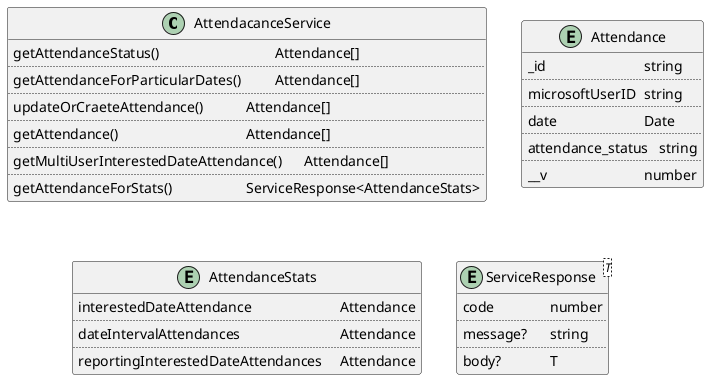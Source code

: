@startuml Attendance Service
class AttendacanceService {
  getAttendanceStatus()  \t\t\t\tAttendance[]  
  ..
  getAttendanceForParticularDates()   \tAttendance[]
  ..
  updateOrCraeteAttendance()  \t\tAttendance[]
  ..
  getAttendance() \t\t\t\t\tAttendance[]
  ..
  getMultiUserInterestedDateAttendance() \tAttendance[]
  ..
  getAttendanceForStats() \t\t\tServiceResponse<AttendanceStats>
}

entity Attendance {
  _id \t\t\t\tstring
  ..
  microsoftUserID \tstring
  ..
  date \t\t\tDate
  ..
  attendance_status   string
  ..
  __v \t\t\t\tnumber
}

entity AttendanceStats {
  interestedDateAttendance \t\t\tAttendance
  ..
  dateIntervalAttendances \t\t\t\tAttendance
  ..
  reportingInterestedDateAttendances \tAttendance
}

entity ServiceResponse<T> {
    code \t\tnumber
    ..
    message? \tstring
    ..
    body? \t\tT
}

@enduml